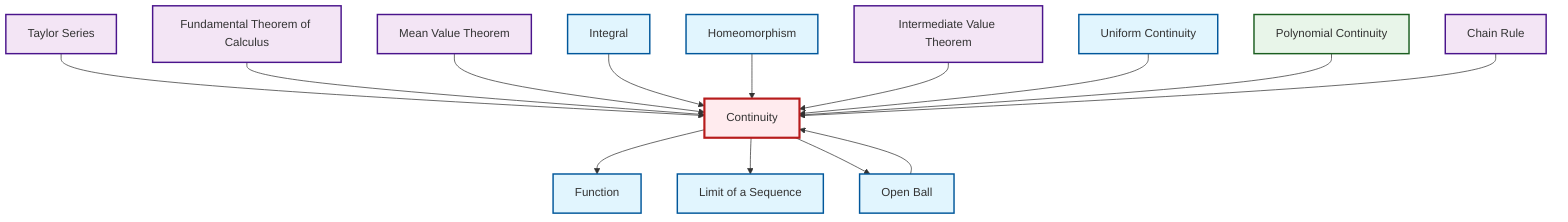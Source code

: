 graph TD
    classDef definition fill:#e1f5fe,stroke:#01579b,stroke-width:2px
    classDef theorem fill:#f3e5f5,stroke:#4a148c,stroke-width:2px
    classDef axiom fill:#fff3e0,stroke:#e65100,stroke-width:2px
    classDef example fill:#e8f5e9,stroke:#1b5e20,stroke-width:2px
    classDef current fill:#ffebee,stroke:#b71c1c,stroke-width:3px
    thm-mean-value["Mean Value Theorem"]:::theorem
    ex-polynomial-continuity["Polynomial Continuity"]:::example
    def-integral["Integral"]:::definition
    def-limit["Limit of a Sequence"]:::definition
    thm-intermediate-value["Intermediate Value Theorem"]:::theorem
    def-function["Function"]:::definition
    def-uniform-continuity["Uniform Continuity"]:::definition
    thm-fundamental-calculus["Fundamental Theorem of Calculus"]:::theorem
    thm-chain-rule["Chain Rule"]:::theorem
    thm-taylor-series["Taylor Series"]:::theorem
    def-open-ball["Open Ball"]:::definition
    def-homeomorphism["Homeomorphism"]:::definition
    def-continuity["Continuity"]:::definition
    thm-taylor-series --> def-continuity
    def-continuity --> def-function
    thm-fundamental-calculus --> def-continuity
    def-continuity --> def-limit
    thm-mean-value --> def-continuity
    def-integral --> def-continuity
    def-open-ball --> def-continuity
    def-homeomorphism --> def-continuity
    thm-intermediate-value --> def-continuity
    def-uniform-continuity --> def-continuity
    ex-polynomial-continuity --> def-continuity
    thm-chain-rule --> def-continuity
    def-continuity --> def-open-ball
    class def-continuity current